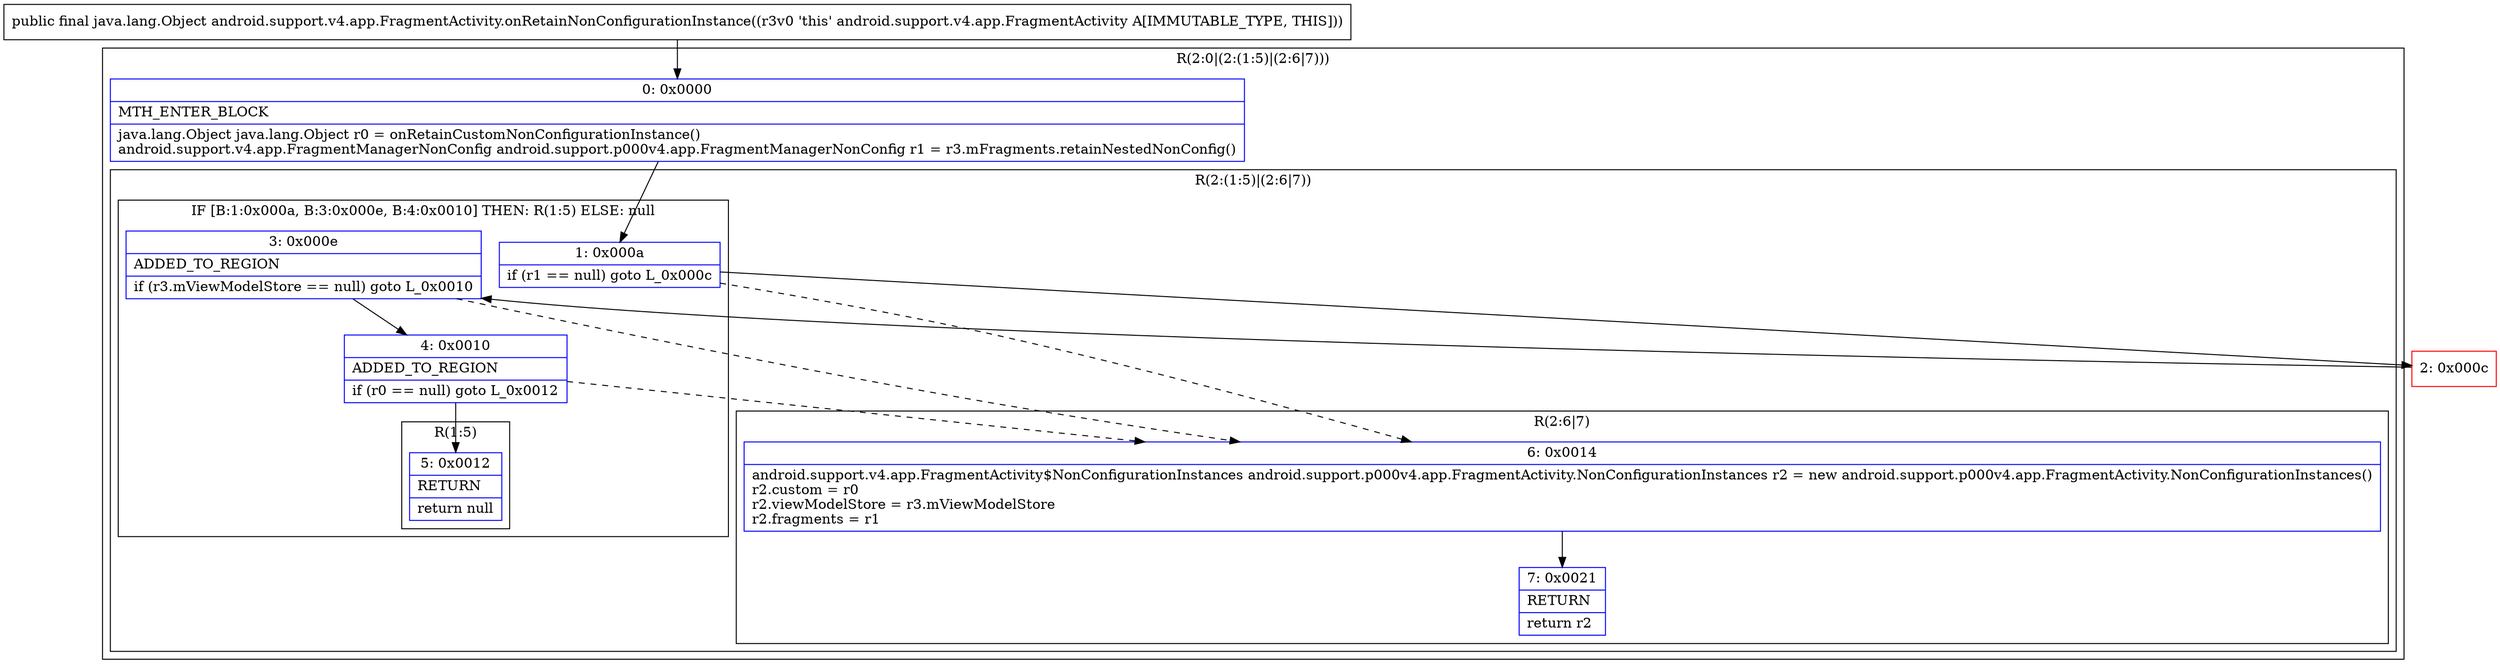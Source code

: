 digraph "CFG forandroid.support.v4.app.FragmentActivity.onRetainNonConfigurationInstance()Ljava\/lang\/Object;" {
subgraph cluster_Region_1257746302 {
label = "R(2:0|(2:(1:5)|(2:6|7)))";
node [shape=record,color=blue];
Node_0 [shape=record,label="{0\:\ 0x0000|MTH_ENTER_BLOCK\l|java.lang.Object java.lang.Object r0 = onRetainCustomNonConfigurationInstance()\landroid.support.v4.app.FragmentManagerNonConfig android.support.p000v4.app.FragmentManagerNonConfig r1 = r3.mFragments.retainNestedNonConfig()\l}"];
subgraph cluster_Region_149378233 {
label = "R(2:(1:5)|(2:6|7))";
node [shape=record,color=blue];
subgraph cluster_IfRegion_1873766959 {
label = "IF [B:1:0x000a, B:3:0x000e, B:4:0x0010] THEN: R(1:5) ELSE: null";
node [shape=record,color=blue];
Node_1 [shape=record,label="{1\:\ 0x000a|if (r1 == null) goto L_0x000c\l}"];
Node_3 [shape=record,label="{3\:\ 0x000e|ADDED_TO_REGION\l|if (r3.mViewModelStore == null) goto L_0x0010\l}"];
Node_4 [shape=record,label="{4\:\ 0x0010|ADDED_TO_REGION\l|if (r0 == null) goto L_0x0012\l}"];
subgraph cluster_Region_1005505902 {
label = "R(1:5)";
node [shape=record,color=blue];
Node_5 [shape=record,label="{5\:\ 0x0012|RETURN\l|return null\l}"];
}
}
subgraph cluster_Region_2070396285 {
label = "R(2:6|7)";
node [shape=record,color=blue];
Node_6 [shape=record,label="{6\:\ 0x0014|android.support.v4.app.FragmentActivity$NonConfigurationInstances android.support.p000v4.app.FragmentActivity.NonConfigurationInstances r2 = new android.support.p000v4.app.FragmentActivity.NonConfigurationInstances()\lr2.custom = r0\lr2.viewModelStore = r3.mViewModelStore\lr2.fragments = r1\l}"];
Node_7 [shape=record,label="{7\:\ 0x0021|RETURN\l|return r2\l}"];
}
}
}
Node_2 [shape=record,color=red,label="{2\:\ 0x000c}"];
MethodNode[shape=record,label="{public final java.lang.Object android.support.v4.app.FragmentActivity.onRetainNonConfigurationInstance((r3v0 'this' android.support.v4.app.FragmentActivity A[IMMUTABLE_TYPE, THIS])) }"];
MethodNode -> Node_0;
Node_0 -> Node_1;
Node_1 -> Node_2;
Node_1 -> Node_6[style=dashed];
Node_3 -> Node_4;
Node_3 -> Node_6[style=dashed];
Node_4 -> Node_5;
Node_4 -> Node_6[style=dashed];
Node_6 -> Node_7;
Node_2 -> Node_3;
}


